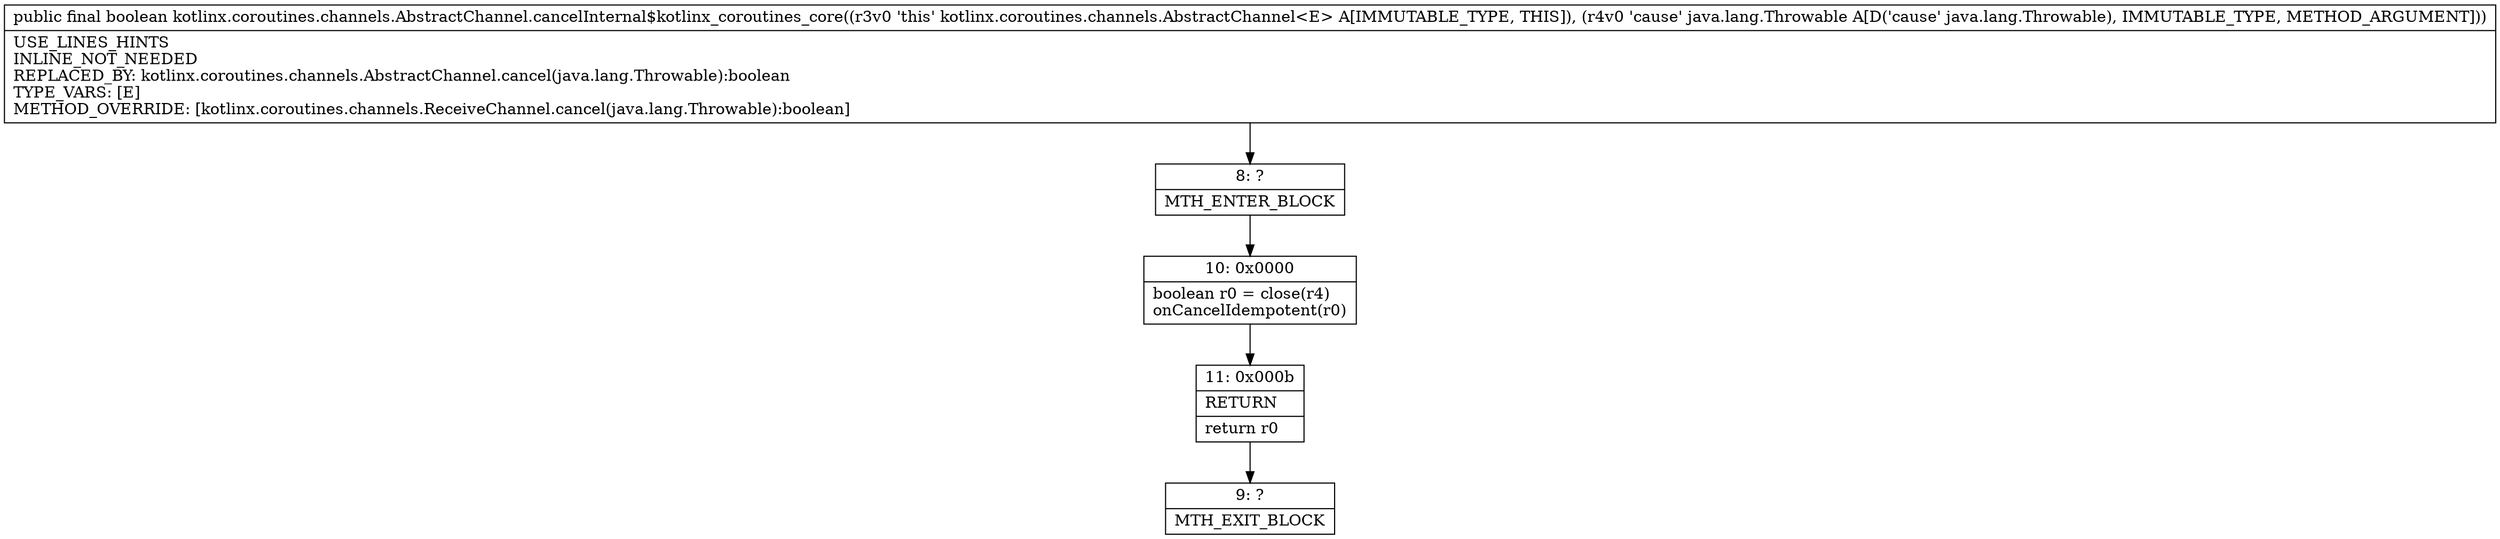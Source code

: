 digraph "CFG forkotlinx.coroutines.channels.AbstractChannel.cancelInternal$kotlinx_coroutines_core(Ljava\/lang\/Throwable;)Z" {
Node_8 [shape=record,label="{8\:\ ?|MTH_ENTER_BLOCK\l}"];
Node_10 [shape=record,label="{10\:\ 0x0000|boolean r0 = close(r4)\lonCancelIdempotent(r0)\l}"];
Node_11 [shape=record,label="{11\:\ 0x000b|RETURN\l|return r0\l}"];
Node_9 [shape=record,label="{9\:\ ?|MTH_EXIT_BLOCK\l}"];
MethodNode[shape=record,label="{public final boolean kotlinx.coroutines.channels.AbstractChannel.cancelInternal$kotlinx_coroutines_core((r3v0 'this' kotlinx.coroutines.channels.AbstractChannel\<E\> A[IMMUTABLE_TYPE, THIS]), (r4v0 'cause' java.lang.Throwable A[D('cause' java.lang.Throwable), IMMUTABLE_TYPE, METHOD_ARGUMENT]))  | USE_LINES_HINTS\lINLINE_NOT_NEEDED\lREPLACED_BY: kotlinx.coroutines.channels.AbstractChannel.cancel(java.lang.Throwable):boolean\lTYPE_VARS: [E]\lMETHOD_OVERRIDE: [kotlinx.coroutines.channels.ReceiveChannel.cancel(java.lang.Throwable):boolean]\l}"];
MethodNode -> Node_8;Node_8 -> Node_10;
Node_10 -> Node_11;
Node_11 -> Node_9;
}


